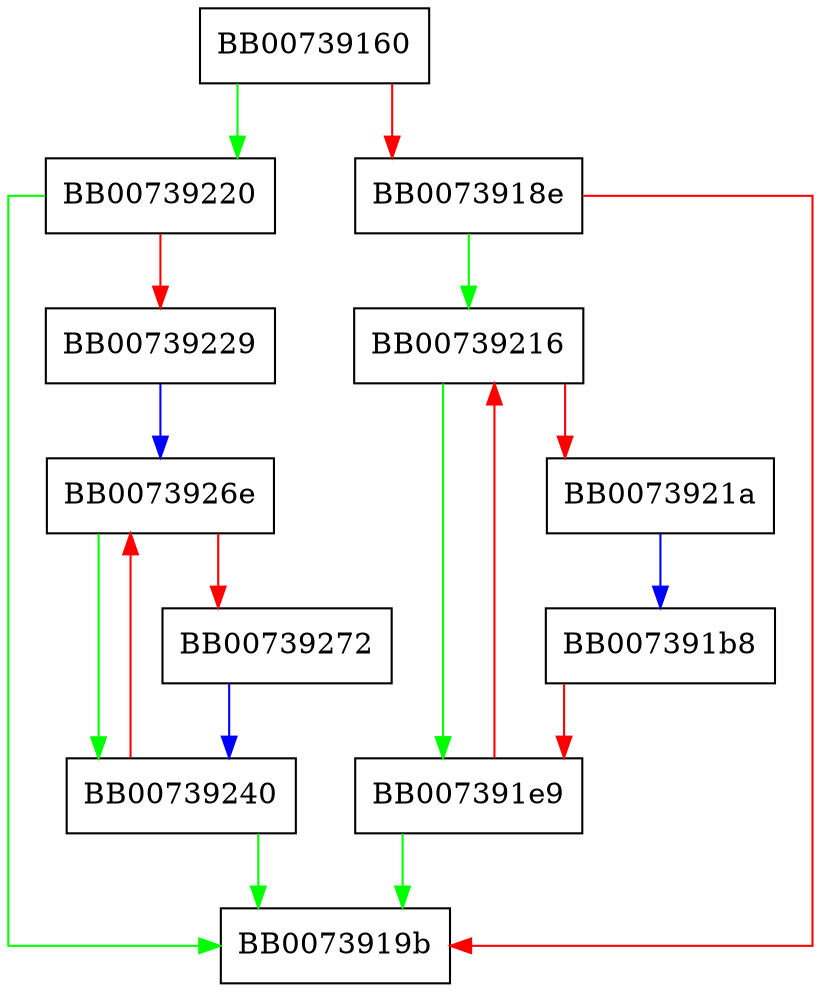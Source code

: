 digraph DES_cfb64_encrypt {
  node [shape="box"];
  graph [splines=ortho];
  BB00739160 -> BB00739220 [color="green"];
  BB00739160 -> BB0073918e [color="red"];
  BB0073918e -> BB00739216 [color="green"];
  BB0073918e -> BB0073919b [color="red"];
  BB007391b8 -> BB007391e9 [color="red"];
  BB007391e9 -> BB0073919b [color="green"];
  BB007391e9 -> BB00739216 [color="red"];
  BB00739216 -> BB007391e9 [color="green"];
  BB00739216 -> BB0073921a [color="red"];
  BB0073921a -> BB007391b8 [color="blue"];
  BB00739220 -> BB0073919b [color="green"];
  BB00739220 -> BB00739229 [color="red"];
  BB00739229 -> BB0073926e [color="blue"];
  BB00739240 -> BB0073919b [color="green"];
  BB00739240 -> BB0073926e [color="red"];
  BB0073926e -> BB00739240 [color="green"];
  BB0073926e -> BB00739272 [color="red"];
  BB00739272 -> BB00739240 [color="blue"];
}